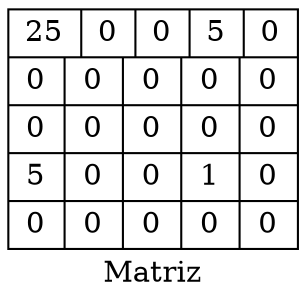 digraph g{
node [shape = record, width = 0.1, height = 0.1];
estructura [label = "{ {25 | 0 | 0 | 5 | 0 } | {0 | 0 | 0 | 0 | 0 } | {0 | 0 | 0 | 0 | 0 } | {5 | 0 | 0 | 1 | 0 } | {0 | 0 | 0 | 0 | 0 } }"]
label = "Matriz"
}